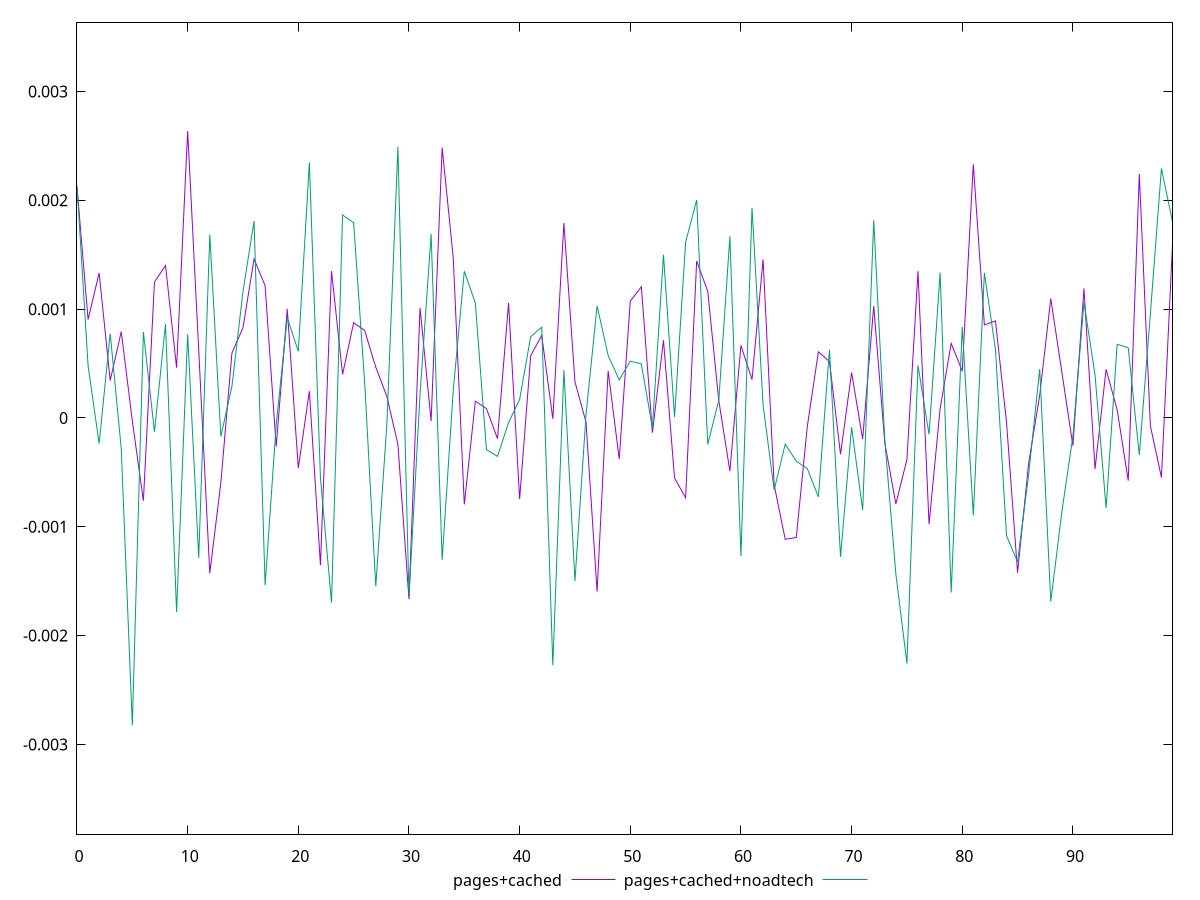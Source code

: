 reset

$pagesCached <<EOF
0 0.0021222444396701533
1 0.0009045488336211026
2 0.0013324436031105652
3 0.0003437617138420475
4 0.0007934314526048011
5 -0.00002735114653076836
6 -0.0007609817384464457
7 0.0012499931038420342
8 0.0014007503656745233
9 0.00046202570517827
10 0.0026362597634989465
11 0.0006246547203966725
12 -0.0014270130795668195
13 -0.0005944891940731712
14 0.0005961692209016714
15 0.0008294048623730304
16 0.0014611457826121397
17 0.0012142859686398496
18 -0.0002625304838299208
19 0.0010015638615604552
20 -0.00045956238771574493
21 0.000246046707557958
22 -0.0013522256981796463
23 0.0013493421021353125
24 0.000400232640211379
25 0.0008763143198624246
26 0.0008030676162863653
27 0.0004665378831574646
28 0.00019830696907184602
29 -0.0002429731826260507
30 -0.0016644743355825357
31 0.0010119948370856397
32 -0.000028565646099352332
33 0.002484091922363581
34 0.0014733972687592026
35 -0.0007945660190916781
36 0.00015442817006087895
37 0.00008630805049391413
38 -0.00019026685788912405
39 0.0010565410123618902
40 -0.0007445227264863552
41 0.000572776641009152
42 0.0007582359027163832
43 -0.00000805890094437555
44 0.0017906680625347537
45 0.00033344297075571186
46 -0.000039261925707450814
47 -0.0015953060023999022
48 0.0004324639860509753
49 -0.00037666530703848815
50 0.0010730251989150175
51 0.00120568620779375
52 -0.0001352180907149306
53 0.0007143540010174609
54 -0.0005522182412554622
55 -0.0007331647297437674
56 0.0014429018830594085
57 0.0011639696660418824
58 0.00015803799006051546
59 -0.0004873950586261744
60 0.0006665623651447281
61 0.0003530735169338399
62 0.001456879007545995
63 -0.0006145775379344776
64 -0.0011148449436432434
65 -0.0010988226193532318
66 -0.00007630873685790189
67 0.0006079642298859103
68 0.0005182733993044351
69 -0.0003330926541959875
70 0.0004174216287128713
71 -0.00019386996795900946
72 0.0010280383246537566
73 -0.00022754617976874762
74 -0.0007902605948191668
75 -0.00038172772689485534
76 0.0013487462187883625
77 -0.0009764485153486489
78 0.00008628915790906827
79 0.000684650930911224
80 0.00043110489403112867
81 0.002331325498137577
82 0.0008545227723558126
83 0.0008917297537477416
84 -0.000039366917469796196
85 -0.0014206475915938426
86 -0.00041697123855777366
87 0.00020997205296238
88 0.001097175883920143
89 0.0004217035112701614
90 -0.0002544983695943198
91 0.0011901072341673577
92 -0.00046933073399585813
93 0.00044701616413077126
94 0.00007423905268589496
95 -0.0005758428261258086
96 0.0022424839690006124
97 -0.00007145467075573338
98 -0.0005465551304343223
99 0.001593078354927667
EOF

$pagesCachedNoadtech <<EOF
0 0.002136540490087568
1 0.00048242761121324615
2 -0.00023526656111515272
3 0.000776836866597164
4 -0.00028563676573563937
5 -0.002824636393258312
6 0.0007893973368141233
7 -0.00012734335611093214
8 0.0008638368042140293
9 -0.0017828952715003737
10 0.000769245959435548
11 -0.001284904364818962
12 0.0016856315721979203
13 -0.00016946121851912064
14 0.00029048755710030493
15 0.001161493573121638
16 0.0018108055554349714
17 -0.0015361600539613362
18 -0.00006377593592509261
19 0.0009212542570315335
20 0.0006116647236340049
21 0.002348051629398529
22 -0.0005504987456076713
23 -0.0016973030930227087
24 0.0018660673034526368
25 0.00179316602573242
26 0.0003187841252155373
27 -0.0015471588401950384
28 -0.00006073003305895029
29 0.0024913283696880975
30 -0.0016440454284674933
31 0.00021509517832873305
32 0.0016896705376274628
33 -0.0013031900711437956
34 0.00025150446123350966
35 0.001348810078180142
36 0.0010558618440148183
37 -0.0002912540547806047
38 -0.00035277938335365807
39 -0.000042050647899572296
40 0.0001701901986321611
41 0.0007467826951109807
42 0.0008344380122375838
43 -0.0022722961742230323
44 0.0004388870574203668
45 -0.0014983956988496886
46 0.00003042780145827668
47 0.001029945082850494
48 0.0005742762051996109
49 0.0003501810204527697
50 0.0005216290219941716
51 0.0004968615019171779
52 -0.00008926341922105892
53 0.0015005646781380364
54 0.000008087976110062908
55 0.0016153979836766722
56 0.0020035666529776256
57 -0.00024361328310600945
58 0.00016386798057946327
59 0.0016675284549596218
60 -0.0012699220355876463
61 0.0019308137179613492
62 0.00011945584072912494
63 -0.0006620338652908506
64 -0.00024007489508334518
65 -0.0003970200279043773
66 -0.00046577951706945647
67 -0.0007248359099101942
68 0.000627832790548934
69 -0.0012764159335813766
70 -0.00008574677373563207
71 -0.0008458609591816352
72 0.0018154327905755573
73 -0.00020496066724424205
74 -0.0014328793406889475
75 -0.002256059729607207
76 0.0004837340508800353
77 -0.00015129662887514842
78 0.0013357260599156562
79 -0.0016033480878414243
80 0.0008358723433639076
81 -0.0008952413972730615
82 0.00133341110264738
83 0.0006316137293762957
84 -0.0010824915118092754
85 -0.001321875691306318
86 -0.0005201796105180706
87 0.00044925361744286294
88 -0.0016880086587056876
89 -0.0008635144864799282
90 -0.0001667387944573778
91 0.00106497687449078
92 0.0003948285494530131
93 -0.0008282026358503328
94 0.0006773817400248769
95 0.0006446450661782402
96 -0.00034072503776252136
97 0.000956348816982438
98 0.0022934388093356984
99 0.001802877325811852
EOF

set key outside below
set xrange [0:99]
set yrange [-0.003824636393258312:0.0036362597634989465]
set trange [-0.003824636393258312:0.0036362597634989465]
set terminal svg size 640, 520 enhanced background rgb 'white'
set output "report_00013_2021-02-09T12-04-24.940Z/meta/pScore-difference/comparison/line/1_vs_2.svg"

plot $pagesCached title "pages+cached" with line, \
     $pagesCachedNoadtech title "pages+cached+noadtech" with line

reset
